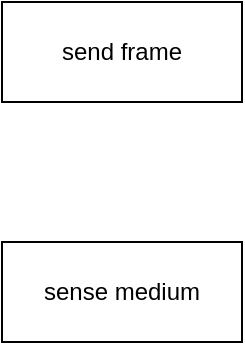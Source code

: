 <mxfile version="10.5.4" type="device"><diagram id="c-2SwBAwFmcRso6G0qZI" name="Page-1"><mxGraphModel dx="1394" dy="796" grid="1" gridSize="10" guides="1" tooltips="1" connect="1" arrows="1" fold="1" page="1" pageScale="1" pageWidth="850" pageHeight="1100" math="0" shadow="0"><root><mxCell id="0"/><mxCell id="1" parent="0"/><mxCell id="Pv1KL5wZqZ4zMsyNonXE-1" value="send frame" style="rounded=0;whiteSpace=wrap;html=1;" vertex="1" parent="1"><mxGeometry x="100" y="160" width="120" height="50" as="geometry"/></mxCell><mxCell id="Pv1KL5wZqZ4zMsyNonXE-3" value="sense medium" style="rounded=0;whiteSpace=wrap;html=1;" vertex="1" parent="1"><mxGeometry x="100" y="280" width="120" height="50" as="geometry"/></mxCell></root></mxGraphModel></diagram></mxfile>